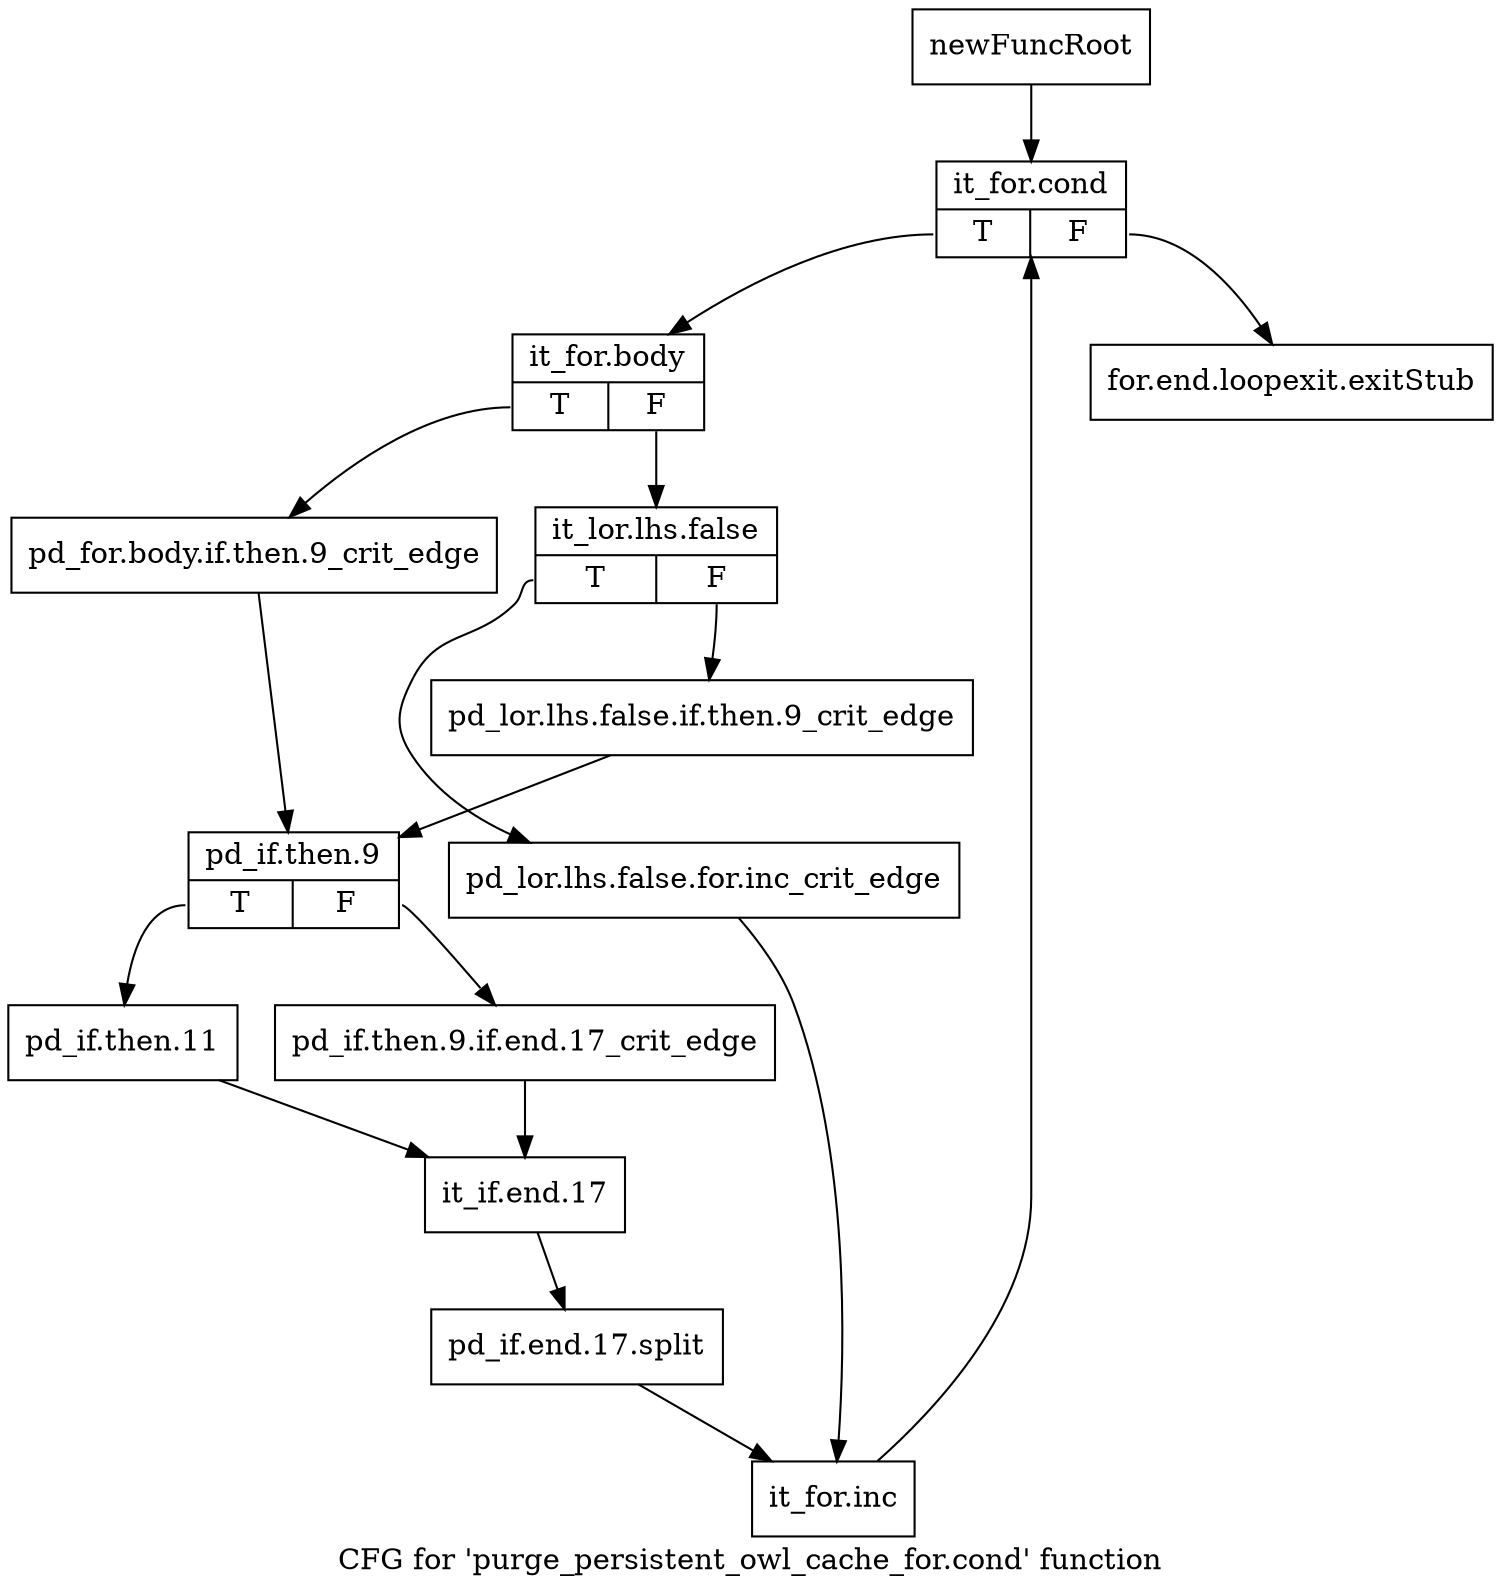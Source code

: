 digraph "CFG for 'purge_persistent_owl_cache_for.cond' function" {
	label="CFG for 'purge_persistent_owl_cache_for.cond' function";

	Node0x4733bb0 [shape=record,label="{newFuncRoot}"];
	Node0x4733bb0 -> Node0x4733c50;
	Node0x4733c00 [shape=record,label="{for.end.loopexit.exitStub}"];
	Node0x4733c50 [shape=record,label="{it_for.cond|{<s0>T|<s1>F}}"];
	Node0x4733c50:s0 -> Node0x4733ca0;
	Node0x4733c50:s1 -> Node0x4733c00;
	Node0x4733ca0 [shape=record,label="{it_for.body|{<s0>T|<s1>F}}"];
	Node0x4733ca0:s0 -> Node0x4733de0;
	Node0x4733ca0:s1 -> Node0x4733cf0;
	Node0x4733cf0 [shape=record,label="{it_lor.lhs.false|{<s0>T|<s1>F}}"];
	Node0x4733cf0:s0 -> Node0x4733d90;
	Node0x4733cf0:s1 -> Node0x4733d40;
	Node0x4733d40 [shape=record,label="{pd_lor.lhs.false.if.then.9_crit_edge}"];
	Node0x4733d40 -> Node0x4733e30;
	Node0x4733d90 [shape=record,label="{pd_lor.lhs.false.for.inc_crit_edge}"];
	Node0x4733d90 -> Node0x4733f70;
	Node0x4733de0 [shape=record,label="{pd_for.body.if.then.9_crit_edge}"];
	Node0x4733de0 -> Node0x4733e30;
	Node0x4733e30 [shape=record,label="{pd_if.then.9|{<s0>T|<s1>F}}"];
	Node0x4733e30:s0 -> Node0x4733ed0;
	Node0x4733e30:s1 -> Node0x4733e80;
	Node0x4733e80 [shape=record,label="{pd_if.then.9.if.end.17_crit_edge}"];
	Node0x4733e80 -> Node0x4733f20;
	Node0x4733ed0 [shape=record,label="{pd_if.then.11}"];
	Node0x4733ed0 -> Node0x4733f20;
	Node0x4733f20 [shape=record,label="{it_if.end.17}"];
	Node0x4733f20 -> Node0x57772b0;
	Node0x57772b0 [shape=record,label="{pd_if.end.17.split}"];
	Node0x57772b0 -> Node0x4733f70;
	Node0x4733f70 [shape=record,label="{it_for.inc}"];
	Node0x4733f70 -> Node0x4733c50;
}
